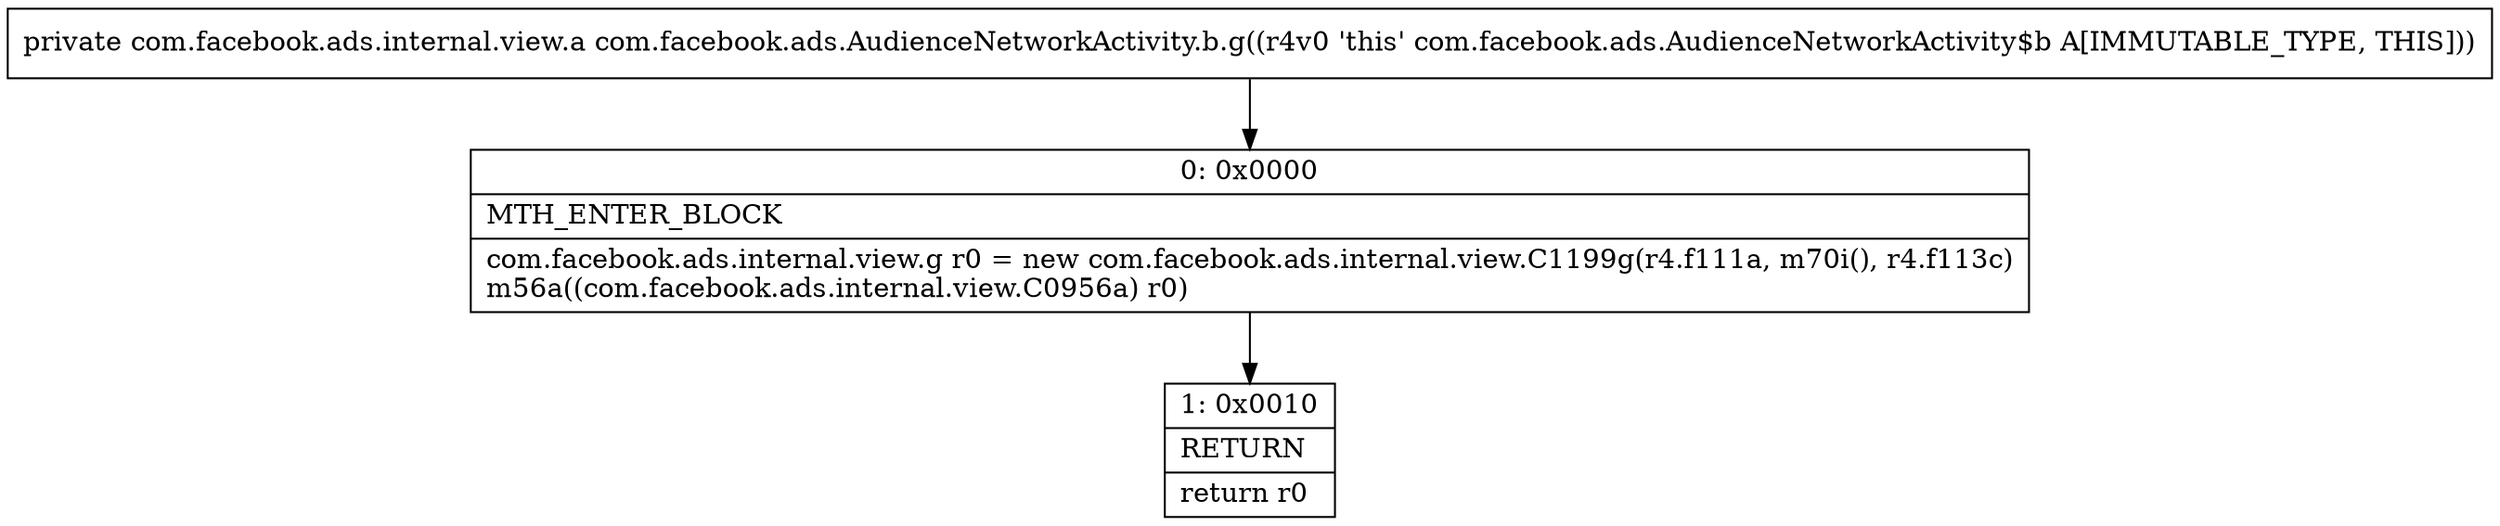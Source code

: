 digraph "CFG forcom.facebook.ads.AudienceNetworkActivity.b.g()Lcom\/facebook\/ads\/internal\/view\/a;" {
Node_0 [shape=record,label="{0\:\ 0x0000|MTH_ENTER_BLOCK\l|com.facebook.ads.internal.view.g r0 = new com.facebook.ads.internal.view.C1199g(r4.f111a, m70i(), r4.f113c)\lm56a((com.facebook.ads.internal.view.C0956a) r0)\l}"];
Node_1 [shape=record,label="{1\:\ 0x0010|RETURN\l|return r0\l}"];
MethodNode[shape=record,label="{private com.facebook.ads.internal.view.a com.facebook.ads.AudienceNetworkActivity.b.g((r4v0 'this' com.facebook.ads.AudienceNetworkActivity$b A[IMMUTABLE_TYPE, THIS])) }"];
MethodNode -> Node_0;
Node_0 -> Node_1;
}

